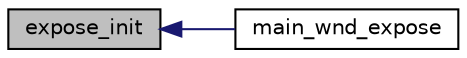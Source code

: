 digraph "expose_init"
{
  edge [fontname="Helvetica",fontsize="10",labelfontname="Helvetica",labelfontsize="10"];
  node [fontname="Helvetica",fontsize="10",shape=record];
  rankdir="LR";
  Node1 [label="expose_init",height=0.2,width=0.4,color="black", fillcolor="grey75", style="filled", fontcolor="black"];
  Node1 -> Node2 [dir="back",color="midnightblue",fontsize="10",style="solid",fontname="Helvetica"];
  Node2 [label="main_wnd_expose",height=0.2,width=0.4,color="black", fillcolor="white", style="filled",URL="$atilo_8h.html#a609e4ea600f1c9513dc4b04da6a87ff3",tooltip="TBD. "];
}
